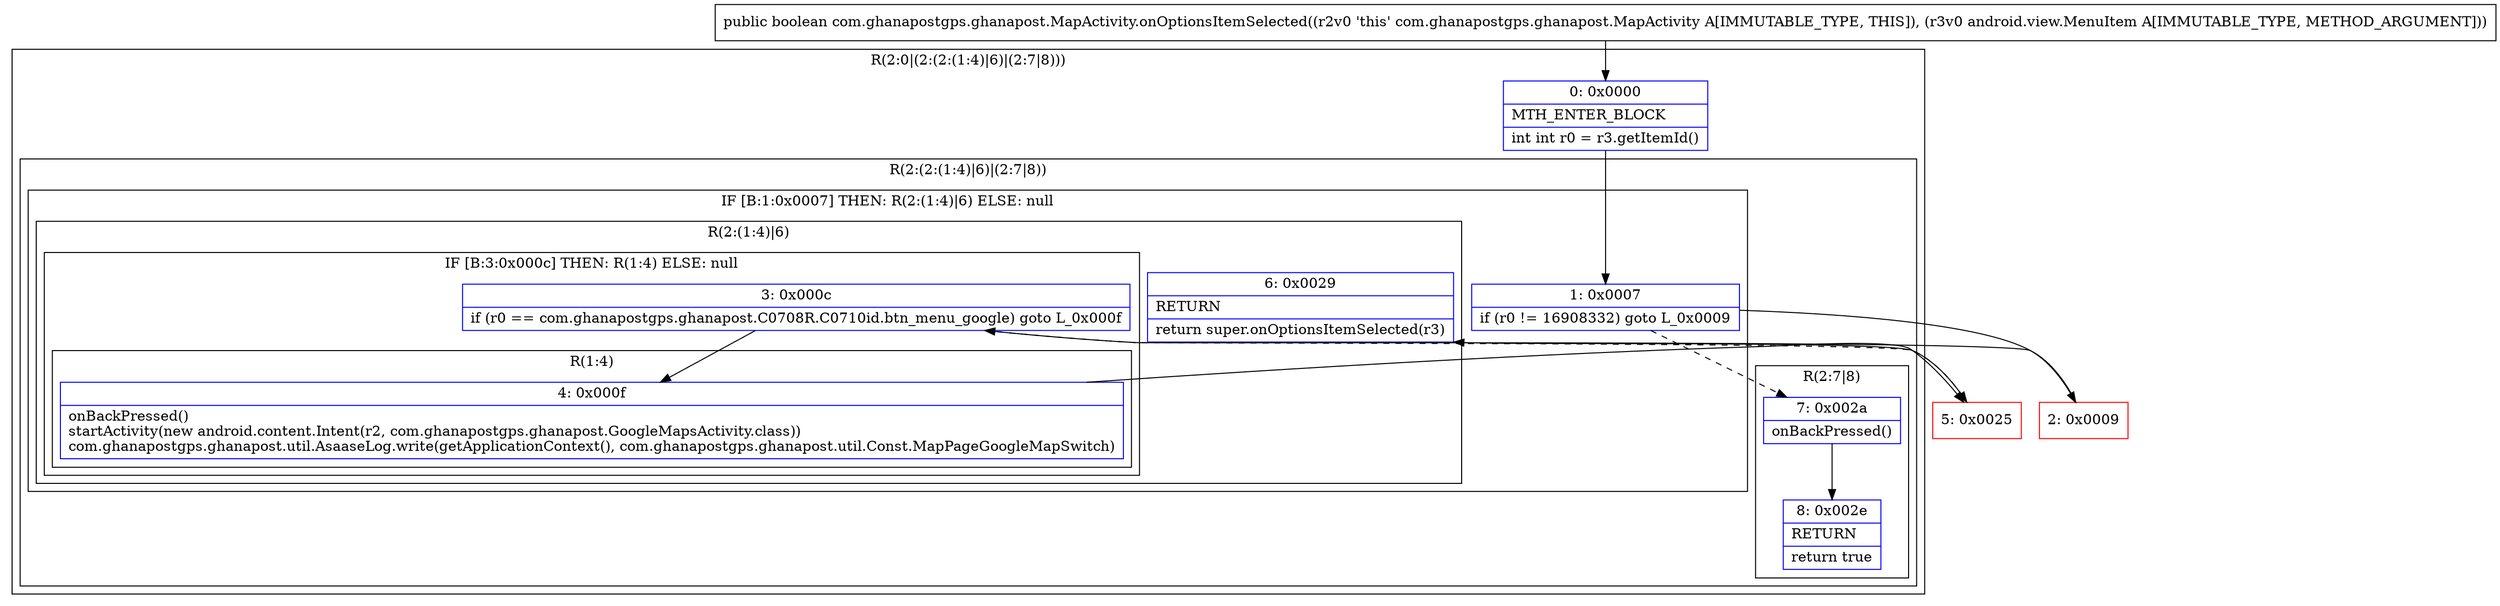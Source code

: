 digraph "CFG forcom.ghanapostgps.ghanapost.MapActivity.onOptionsItemSelected(Landroid\/view\/MenuItem;)Z" {
subgraph cluster_Region_315019691 {
label = "R(2:0|(2:(2:(1:4)|6)|(2:7|8)))";
node [shape=record,color=blue];
Node_0 [shape=record,label="{0\:\ 0x0000|MTH_ENTER_BLOCK\l|int int r0 = r3.getItemId()\l}"];
subgraph cluster_Region_1604885228 {
label = "R(2:(2:(1:4)|6)|(2:7|8))";
node [shape=record,color=blue];
subgraph cluster_IfRegion_938947250 {
label = "IF [B:1:0x0007] THEN: R(2:(1:4)|6) ELSE: null";
node [shape=record,color=blue];
Node_1 [shape=record,label="{1\:\ 0x0007|if (r0 != 16908332) goto L_0x0009\l}"];
subgraph cluster_Region_407785381 {
label = "R(2:(1:4)|6)";
node [shape=record,color=blue];
subgraph cluster_IfRegion_139659588 {
label = "IF [B:3:0x000c] THEN: R(1:4) ELSE: null";
node [shape=record,color=blue];
Node_3 [shape=record,label="{3\:\ 0x000c|if (r0 == com.ghanapostgps.ghanapost.C0708R.C0710id.btn_menu_google) goto L_0x000f\l}"];
subgraph cluster_Region_1514223641 {
label = "R(1:4)";
node [shape=record,color=blue];
Node_4 [shape=record,label="{4\:\ 0x000f|onBackPressed()\lstartActivity(new android.content.Intent(r2, com.ghanapostgps.ghanapost.GoogleMapsActivity.class))\lcom.ghanapostgps.ghanapost.util.AsaaseLog.write(getApplicationContext(), com.ghanapostgps.ghanapost.util.Const.MapPageGoogleMapSwitch)\l}"];
}
}
Node_6 [shape=record,label="{6\:\ 0x0029|RETURN\l|return super.onOptionsItemSelected(r3)\l}"];
}
}
subgraph cluster_Region_1133245744 {
label = "R(2:7|8)";
node [shape=record,color=blue];
Node_7 [shape=record,label="{7\:\ 0x002a|onBackPressed()\l}"];
Node_8 [shape=record,label="{8\:\ 0x002e|RETURN\l|return true\l}"];
}
}
}
Node_2 [shape=record,color=red,label="{2\:\ 0x0009}"];
Node_5 [shape=record,color=red,label="{5\:\ 0x0025}"];
MethodNode[shape=record,label="{public boolean com.ghanapostgps.ghanapost.MapActivity.onOptionsItemSelected((r2v0 'this' com.ghanapostgps.ghanapost.MapActivity A[IMMUTABLE_TYPE, THIS]), (r3v0 android.view.MenuItem A[IMMUTABLE_TYPE, METHOD_ARGUMENT])) }"];
MethodNode -> Node_0;
Node_0 -> Node_1;
Node_1 -> Node_2;
Node_1 -> Node_7[style=dashed];
Node_3 -> Node_4;
Node_3 -> Node_5[style=dashed];
Node_4 -> Node_5;
Node_7 -> Node_8;
Node_2 -> Node_3;
Node_5 -> Node_6;
}

